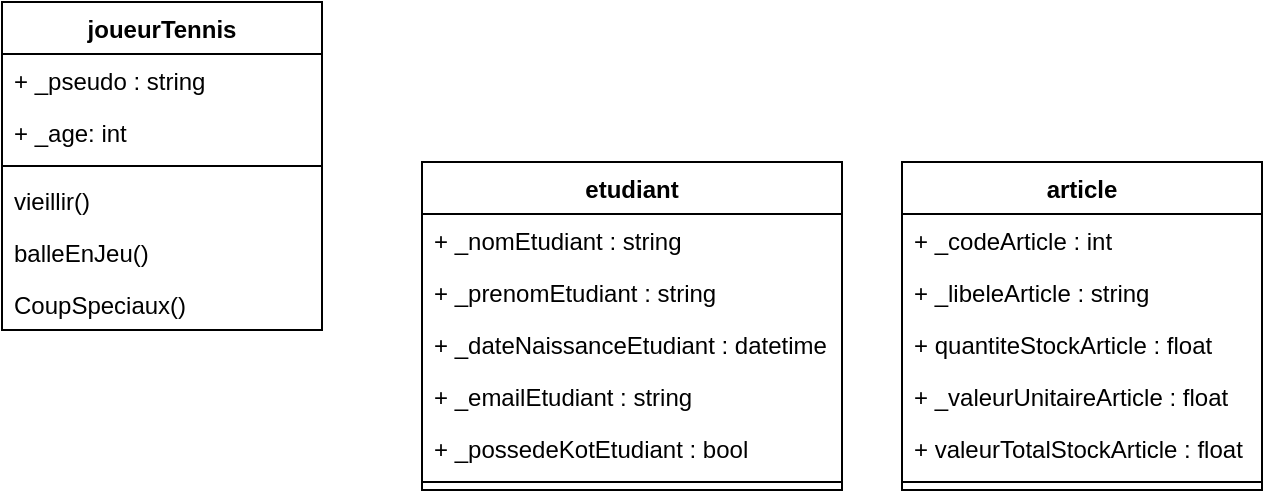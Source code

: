 <mxfile version="20.3.3" type="device"><diagram id="tY0Y2y6db4GN5jqR9NDe" name="Page-1"><mxGraphModel dx="782" dy="428" grid="1" gridSize="10" guides="1" tooltips="1" connect="1" arrows="1" fold="1" page="1" pageScale="1" pageWidth="827" pageHeight="1169" math="0" shadow="0"><root><mxCell id="0"/><mxCell id="1" parent="0"/><mxCell id="Hvf6nPv9s0OIFyY2YpID-1" value="joueurTennis" style="swimlane;fontStyle=1;align=center;verticalAlign=top;childLayout=stackLayout;horizontal=1;startSize=26;horizontalStack=0;resizeParent=1;resizeParentMax=0;resizeLast=0;collapsible=1;marginBottom=0;" vertex="1" parent="1"><mxGeometry x="50" y="60" width="160" height="164" as="geometry"/></mxCell><mxCell id="Hvf6nPv9s0OIFyY2YpID-2" value="+ _pseudo : string " style="text;strokeColor=none;fillColor=none;align=left;verticalAlign=top;spacingLeft=4;spacingRight=4;overflow=hidden;rotatable=0;points=[[0,0.5],[1,0.5]];portConstraint=eastwest;" vertex="1" parent="Hvf6nPv9s0OIFyY2YpID-1"><mxGeometry y="26" width="160" height="26" as="geometry"/></mxCell><mxCell id="Hvf6nPv9s0OIFyY2YpID-9" value="+ _age: int " style="text;strokeColor=none;fillColor=none;align=left;verticalAlign=top;spacingLeft=4;spacingRight=4;overflow=hidden;rotatable=0;points=[[0,0.5],[1,0.5]];portConstraint=eastwest;" vertex="1" parent="Hvf6nPv9s0OIFyY2YpID-1"><mxGeometry y="52" width="160" height="26" as="geometry"/></mxCell><mxCell id="Hvf6nPv9s0OIFyY2YpID-3" value="" style="line;strokeWidth=1;fillColor=none;align=left;verticalAlign=middle;spacingTop=-1;spacingLeft=3;spacingRight=3;rotatable=0;labelPosition=right;points=[];portConstraint=eastwest;strokeColor=inherit;" vertex="1" parent="Hvf6nPv9s0OIFyY2YpID-1"><mxGeometry y="78" width="160" height="8" as="geometry"/></mxCell><mxCell id="Hvf6nPv9s0OIFyY2YpID-4" value="vieillir()" style="text;strokeColor=none;fillColor=none;align=left;verticalAlign=top;spacingLeft=4;spacingRight=4;overflow=hidden;rotatable=0;points=[[0,0.5],[1,0.5]];portConstraint=eastwest;" vertex="1" parent="Hvf6nPv9s0OIFyY2YpID-1"><mxGeometry y="86" width="160" height="26" as="geometry"/></mxCell><mxCell id="Hvf6nPv9s0OIFyY2YpID-10" value="balleEnJeu()" style="text;strokeColor=none;fillColor=none;align=left;verticalAlign=top;spacingLeft=4;spacingRight=4;overflow=hidden;rotatable=0;points=[[0,0.5],[1,0.5]];portConstraint=eastwest;" vertex="1" parent="Hvf6nPv9s0OIFyY2YpID-1"><mxGeometry y="112" width="160" height="26" as="geometry"/></mxCell><mxCell id="Hvf6nPv9s0OIFyY2YpID-11" value="CoupSpeciaux()" style="text;strokeColor=none;fillColor=none;align=left;verticalAlign=top;spacingLeft=4;spacingRight=4;overflow=hidden;rotatable=0;points=[[0,0.5],[1,0.5]];portConstraint=eastwest;" vertex="1" parent="Hvf6nPv9s0OIFyY2YpID-1"><mxGeometry y="138" width="160" height="26" as="geometry"/></mxCell><mxCell id="Hvf6nPv9s0OIFyY2YpID-16" value="etudiant" style="swimlane;fontStyle=1;align=center;verticalAlign=top;childLayout=stackLayout;horizontal=1;startSize=26;horizontalStack=0;resizeParent=1;resizeParentMax=0;resizeLast=0;collapsible=1;marginBottom=0;" vertex="1" parent="1"><mxGeometry x="260" y="140" width="210" height="164" as="geometry"/></mxCell><mxCell id="Hvf6nPv9s0OIFyY2YpID-17" value="+ _nomEtudiant : string" style="text;strokeColor=none;fillColor=none;align=left;verticalAlign=top;spacingLeft=4;spacingRight=4;overflow=hidden;rotatable=0;points=[[0,0.5],[1,0.5]];portConstraint=eastwest;" vertex="1" parent="Hvf6nPv9s0OIFyY2YpID-16"><mxGeometry y="26" width="210" height="26" as="geometry"/></mxCell><mxCell id="Hvf6nPv9s0OIFyY2YpID-21" value="+ _prenomEtudiant : string" style="text;strokeColor=none;fillColor=none;align=left;verticalAlign=top;spacingLeft=4;spacingRight=4;overflow=hidden;rotatable=0;points=[[0,0.5],[1,0.5]];portConstraint=eastwest;" vertex="1" parent="Hvf6nPv9s0OIFyY2YpID-16"><mxGeometry y="52" width="210" height="26" as="geometry"/></mxCell><mxCell id="Hvf6nPv9s0OIFyY2YpID-20" value="+ _dateNaissanceEtudiant : datetime" style="text;strokeColor=none;fillColor=none;align=left;verticalAlign=top;spacingLeft=4;spacingRight=4;overflow=hidden;rotatable=0;points=[[0,0.5],[1,0.5]];portConstraint=eastwest;" vertex="1" parent="Hvf6nPv9s0OIFyY2YpID-16"><mxGeometry y="78" width="210" height="26" as="geometry"/></mxCell><mxCell id="Hvf6nPv9s0OIFyY2YpID-23" value="+ _emailEtudiant : string" style="text;strokeColor=none;fillColor=none;align=left;verticalAlign=top;spacingLeft=4;spacingRight=4;overflow=hidden;rotatable=0;points=[[0,0.5],[1,0.5]];portConstraint=eastwest;" vertex="1" parent="Hvf6nPv9s0OIFyY2YpID-16"><mxGeometry y="104" width="210" height="26" as="geometry"/></mxCell><mxCell id="Hvf6nPv9s0OIFyY2YpID-22" value="+ _possedeKotEtudiant : bool" style="text;strokeColor=none;fillColor=none;align=left;verticalAlign=top;spacingLeft=4;spacingRight=4;overflow=hidden;rotatable=0;points=[[0,0.5],[1,0.5]];portConstraint=eastwest;" vertex="1" parent="Hvf6nPv9s0OIFyY2YpID-16"><mxGeometry y="130" width="210" height="26" as="geometry"/></mxCell><mxCell id="Hvf6nPv9s0OIFyY2YpID-18" value="" style="line;strokeWidth=1;fillColor=none;align=left;verticalAlign=middle;spacingTop=-1;spacingLeft=3;spacingRight=3;rotatable=0;labelPosition=right;points=[];portConstraint=eastwest;strokeColor=inherit;" vertex="1" parent="Hvf6nPv9s0OIFyY2YpID-16"><mxGeometry y="156" width="210" height="8" as="geometry"/></mxCell><mxCell id="Hvf6nPv9s0OIFyY2YpID-24" value="article" style="swimlane;fontStyle=1;align=center;verticalAlign=top;childLayout=stackLayout;horizontal=1;startSize=26;horizontalStack=0;resizeParent=1;resizeParentMax=0;resizeLast=0;collapsible=1;marginBottom=0;" vertex="1" parent="1"><mxGeometry x="500" y="140" width="180" height="164" as="geometry"/></mxCell><mxCell id="Hvf6nPv9s0OIFyY2YpID-25" value="+ _codeArticle : int" style="text;strokeColor=none;fillColor=none;align=left;verticalAlign=top;spacingLeft=4;spacingRight=4;overflow=hidden;rotatable=0;points=[[0,0.5],[1,0.5]];portConstraint=eastwest;" vertex="1" parent="Hvf6nPv9s0OIFyY2YpID-24"><mxGeometry y="26" width="180" height="26" as="geometry"/></mxCell><mxCell id="Hvf6nPv9s0OIFyY2YpID-26" value="+ _libeleArticle : string" style="text;strokeColor=none;fillColor=none;align=left;verticalAlign=top;spacingLeft=4;spacingRight=4;overflow=hidden;rotatable=0;points=[[0,0.5],[1,0.5]];portConstraint=eastwest;" vertex="1" parent="Hvf6nPv9s0OIFyY2YpID-24"><mxGeometry y="52" width="180" height="26" as="geometry"/></mxCell><mxCell id="Hvf6nPv9s0OIFyY2YpID-27" value="+ quantiteStockArticle : float" style="text;strokeColor=none;fillColor=none;align=left;verticalAlign=top;spacingLeft=4;spacingRight=4;overflow=hidden;rotatable=0;points=[[0,0.5],[1,0.5]];portConstraint=eastwest;" vertex="1" parent="Hvf6nPv9s0OIFyY2YpID-24"><mxGeometry y="78" width="180" height="26" as="geometry"/></mxCell><mxCell id="Hvf6nPv9s0OIFyY2YpID-28" value="+ _valeurUnitaireArticle : float" style="text;strokeColor=none;fillColor=none;align=left;verticalAlign=top;spacingLeft=4;spacingRight=4;overflow=hidden;rotatable=0;points=[[0,0.5],[1,0.5]];portConstraint=eastwest;" vertex="1" parent="Hvf6nPv9s0OIFyY2YpID-24"><mxGeometry y="104" width="180" height="26" as="geometry"/></mxCell><mxCell id="Hvf6nPv9s0OIFyY2YpID-31" value="+ valeurTotalStockArticle : float" style="text;strokeColor=none;fillColor=none;align=left;verticalAlign=top;spacingLeft=4;spacingRight=4;overflow=hidden;rotatable=0;points=[[0,0.5],[1,0.5]];portConstraint=eastwest;" vertex="1" parent="Hvf6nPv9s0OIFyY2YpID-24"><mxGeometry y="130" width="180" height="26" as="geometry"/></mxCell><mxCell id="Hvf6nPv9s0OIFyY2YpID-30" value="" style="line;strokeWidth=1;fillColor=none;align=left;verticalAlign=middle;spacingTop=-1;spacingLeft=3;spacingRight=3;rotatable=0;labelPosition=right;points=[];portConstraint=eastwest;strokeColor=inherit;" vertex="1" parent="Hvf6nPv9s0OIFyY2YpID-24"><mxGeometry y="156" width="180" height="8" as="geometry"/></mxCell></root></mxGraphModel></diagram></mxfile>